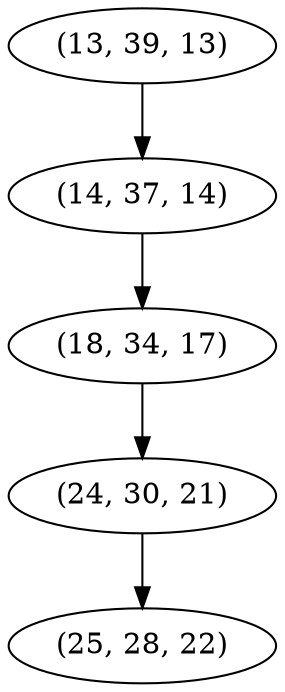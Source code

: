digraph tree {
    "(13, 39, 13)";
    "(14, 37, 14)";
    "(18, 34, 17)";
    "(24, 30, 21)";
    "(25, 28, 22)";
    "(13, 39, 13)" -> "(14, 37, 14)";
    "(14, 37, 14)" -> "(18, 34, 17)";
    "(18, 34, 17)" -> "(24, 30, 21)";
    "(24, 30, 21)" -> "(25, 28, 22)";
}

